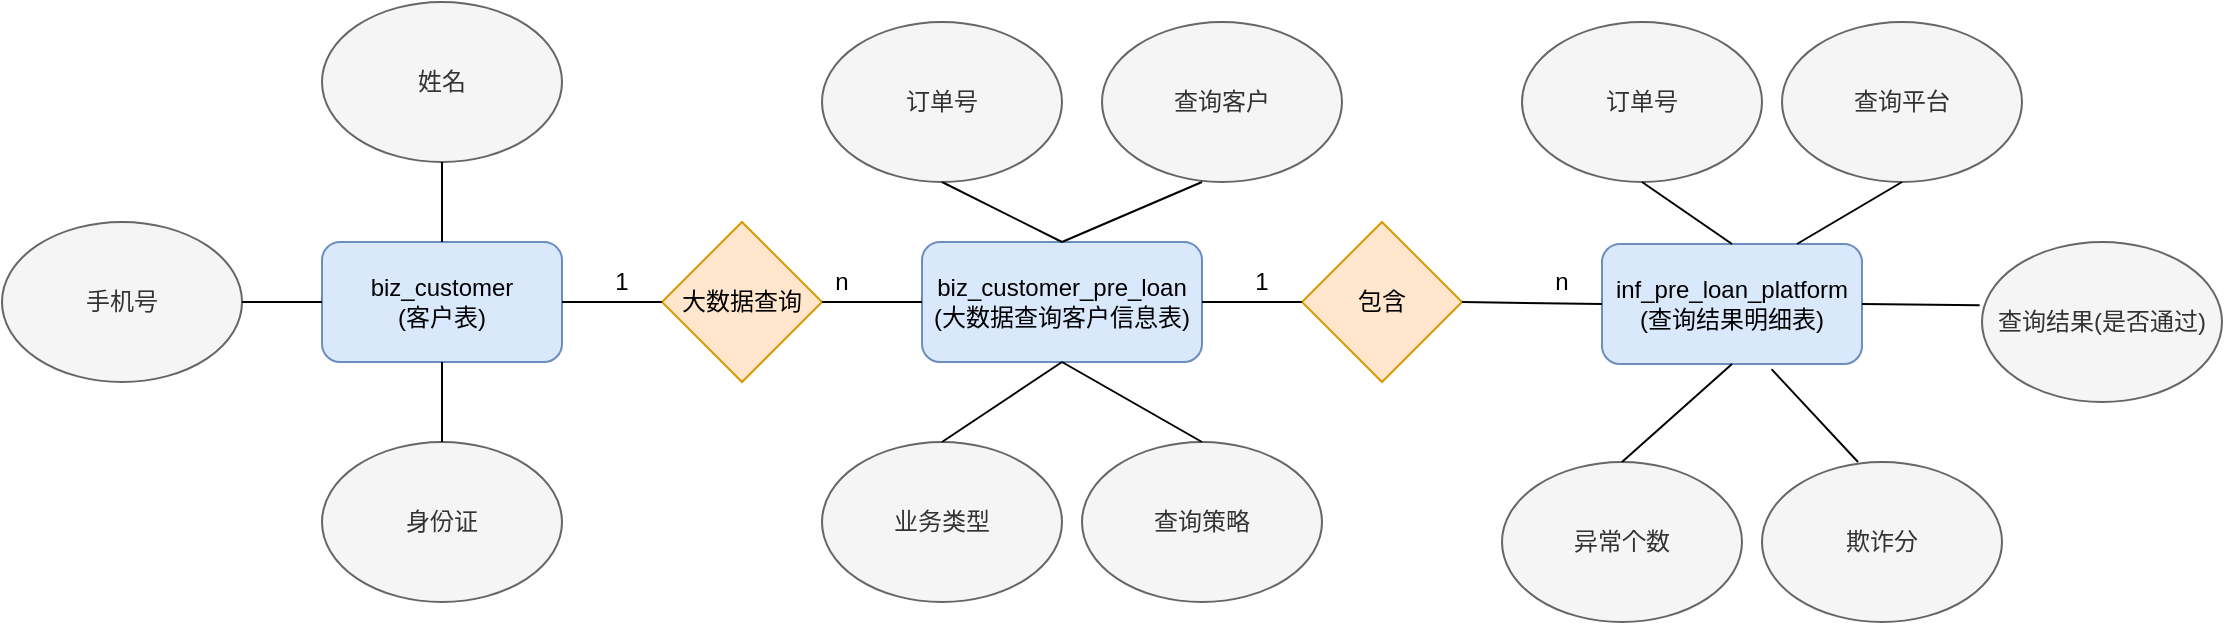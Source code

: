 <mxfile version="12.6.6" type="github"><diagram id="8V74wypXKoyKjCxsadvE" name="Page-1"><mxGraphModel dx="1221" dy="587" grid="1" gridSize="10" guides="1" tooltips="1" connect="1" arrows="1" fold="1" page="1" pageScale="1" pageWidth="1169" pageHeight="827" math="0" shadow="0"><root><mxCell id="0"/><mxCell id="1" parent="0"/><mxCell id="b-nBw8n8Qqu6ZaVx6pGk-1" value="biz_customer&lt;br&gt;(客户表)" style="rounded=1;whiteSpace=wrap;html=1;fillColor=#dae8fc;strokeColor=#6c8ebf;" vertex="1" parent="1"><mxGeometry x="190" y="210" width="120" height="60" as="geometry"/></mxCell><mxCell id="b-nBw8n8Qqu6ZaVx6pGk-2" value="手机号" style="ellipse;whiteSpace=wrap;html=1;fillColor=#f5f5f5;strokeColor=#666666;fontColor=#333333;" vertex="1" parent="1"><mxGeometry x="30" y="200" width="120" height="80" as="geometry"/></mxCell><mxCell id="b-nBw8n8Qqu6ZaVx6pGk-3" value="姓名" style="ellipse;whiteSpace=wrap;html=1;direction=east;fillColor=#f5f5f5;strokeColor=#666666;fontColor=#333333;" vertex="1" parent="1"><mxGeometry x="190" y="90" width="120" height="80" as="geometry"/></mxCell><mxCell id="b-nBw8n8Qqu6ZaVx6pGk-4" value="身份证" style="ellipse;whiteSpace=wrap;html=1;fillColor=#f5f5f5;strokeColor=#666666;fontColor=#333333;" vertex="1" parent="1"><mxGeometry x="190" y="310" width="120" height="80" as="geometry"/></mxCell><mxCell id="b-nBw8n8Qqu6ZaVx6pGk-11" value="biz_customer_pre_loan&lt;br&gt;(大数据查询客户信息表)" style="rounded=1;whiteSpace=wrap;html=1;fillColor=#dae8fc;strokeColor=#6c8ebf;" vertex="1" parent="1"><mxGeometry x="490" y="210" width="140" height="60" as="geometry"/></mxCell><mxCell id="b-nBw8n8Qqu6ZaVx6pGk-13" style="edgeStyle=orthogonalEdgeStyle;rounded=0;orthogonalLoop=1;jettySize=auto;html=1;exitX=0.5;exitY=1;exitDx=0;exitDy=0;fillColor=#f5f5f5;strokeColor=#666666;" edge="1" parent="1" source="b-nBw8n8Qqu6ZaVx6pGk-3" target="b-nBw8n8Qqu6ZaVx6pGk-3"><mxGeometry relative="1" as="geometry"/></mxCell><mxCell id="b-nBw8n8Qqu6ZaVx6pGk-17" value="" style="endArrow=none;html=1;exitX=0.5;exitY=0;exitDx=0;exitDy=0;entryX=0.5;entryY=1;entryDx=0;entryDy=0;" edge="1" parent="1" source="b-nBw8n8Qqu6ZaVx6pGk-1" target="b-nBw8n8Qqu6ZaVx6pGk-3"><mxGeometry width="50" height="50" relative="1" as="geometry"><mxPoint x="200" y="250" as="sourcePoint"/><mxPoint x="90" y="170" as="targetPoint"/></mxGeometry></mxCell><mxCell id="b-nBw8n8Qqu6ZaVx6pGk-21" value="" style="endArrow=none;html=1;entryX=0.5;entryY=1;entryDx=0;entryDy=0;exitX=0.5;exitY=0;exitDx=0;exitDy=0;" edge="1" parent="1" source="b-nBw8n8Qqu6ZaVx6pGk-4" target="b-nBw8n8Qqu6ZaVx6pGk-1"><mxGeometry width="50" height="50" relative="1" as="geometry"><mxPoint x="230" y="320" as="sourcePoint"/><mxPoint x="280" y="270" as="targetPoint"/></mxGeometry></mxCell><mxCell id="b-nBw8n8Qqu6ZaVx6pGk-22" value="" style="endArrow=none;html=1;entryX=1;entryY=0.5;entryDx=0;entryDy=0;exitX=0;exitY=0.5;exitDx=0;exitDy=0;" edge="1" parent="1" source="b-nBw8n8Qqu6ZaVx6pGk-1" target="b-nBw8n8Qqu6ZaVx6pGk-2"><mxGeometry width="50" height="50" relative="1" as="geometry"><mxPoint x="260" y="320" as="sourcePoint"/><mxPoint x="260" y="280" as="targetPoint"/></mxGeometry></mxCell><mxCell id="b-nBw8n8Qqu6ZaVx6pGk-23" value="大数据查询" style="rhombus;whiteSpace=wrap;html=1;fillColor=#ffe6cc;strokeColor=#d79b00;" vertex="1" parent="1"><mxGeometry x="360" y="200" width="80" height="80" as="geometry"/></mxCell><mxCell id="b-nBw8n8Qqu6ZaVx6pGk-24" value="" style="endArrow=none;html=1;exitX=1;exitY=0.5;exitDx=0;exitDy=0;entryX=0;entryY=0.5;entryDx=0;entryDy=0;" edge="1" parent="1" source="b-nBw8n8Qqu6ZaVx6pGk-1" target="b-nBw8n8Qqu6ZaVx6pGk-23"><mxGeometry width="50" height="50" relative="1" as="geometry"><mxPoint x="310" y="270" as="sourcePoint"/><mxPoint x="360" y="220" as="targetPoint"/></mxGeometry></mxCell><mxCell id="b-nBw8n8Qqu6ZaVx6pGk-25" value="" style="endArrow=none;html=1;exitX=0.25;exitY=1;exitDx=0;exitDy=0;entryX=0;entryY=0.5;entryDx=0;entryDy=0;" edge="1" parent="1" source="b-nBw8n8Qqu6ZaVx6pGk-39" target="b-nBw8n8Qqu6ZaVx6pGk-11"><mxGeometry width="50" height="50" relative="1" as="geometry"><mxPoint x="420" y="240" as="sourcePoint"/><mxPoint x="350" y="250" as="targetPoint"/></mxGeometry></mxCell><mxCell id="b-nBw8n8Qqu6ZaVx6pGk-30" value="订单号" style="ellipse;whiteSpace=wrap;html=1;fillColor=#f5f5f5;strokeColor=#666666;fontColor=#333333;" vertex="1" parent="1"><mxGeometry x="440" y="100" width="120" height="80" as="geometry"/></mxCell><mxCell id="b-nBw8n8Qqu6ZaVx6pGk-31" value="业务类型" style="ellipse;whiteSpace=wrap;html=1;fillColor=#f5f5f5;strokeColor=#666666;fontColor=#333333;" vertex="1" parent="1"><mxGeometry x="440" y="310" width="120" height="80" as="geometry"/></mxCell><mxCell id="b-nBw8n8Qqu6ZaVx6pGk-33" value="" style="endArrow=none;html=1;entryX=0.5;entryY=1;entryDx=0;entryDy=0;exitX=0.5;exitY=0;exitDx=0;exitDy=0;" edge="1" parent="1" source="b-nBw8n8Qqu6ZaVx6pGk-11" target="b-nBw8n8Qqu6ZaVx6pGk-30"><mxGeometry width="50" height="50" relative="1" as="geometry"><mxPoint x="390" y="210" as="sourcePoint"/><mxPoint x="390" y="180" as="targetPoint"/></mxGeometry></mxCell><mxCell id="b-nBw8n8Qqu6ZaVx6pGk-35" value="" style="endArrow=none;html=1;entryX=0.5;entryY=1;entryDx=0;entryDy=0;exitX=0.5;exitY=0;exitDx=0;exitDy=0;" edge="1" parent="1" source="b-nBw8n8Qqu6ZaVx6pGk-31" target="b-nBw8n8Qqu6ZaVx6pGk-11"><mxGeometry width="50" height="50" relative="1" as="geometry"><mxPoint x="420" y="340" as="sourcePoint"/><mxPoint x="470" y="290" as="targetPoint"/></mxGeometry></mxCell><mxCell id="b-nBw8n8Qqu6ZaVx6pGk-37" value="查询策略" style="ellipse;whiteSpace=wrap;html=1;fillColor=#f5f5f5;strokeColor=#666666;fontColor=#333333;" vertex="1" parent="1"><mxGeometry x="570" y="310" width="120" height="80" as="geometry"/></mxCell><mxCell id="b-nBw8n8Qqu6ZaVx6pGk-38" value="" style="endArrow=none;html=1;entryX=0.5;entryY=1;entryDx=0;entryDy=0;exitX=0.5;exitY=0;exitDx=0;exitDy=0;" edge="1" parent="1" source="b-nBw8n8Qqu6ZaVx6pGk-37" target="b-nBw8n8Qqu6ZaVx6pGk-11"><mxGeometry width="50" height="50" relative="1" as="geometry"><mxPoint x="510" y="320" as="sourcePoint"/><mxPoint x="570" y="280" as="targetPoint"/></mxGeometry></mxCell><mxCell id="b-nBw8n8Qqu6ZaVx6pGk-39" value="n" style="text;html=1;strokeColor=none;fillColor=none;align=center;verticalAlign=middle;whiteSpace=wrap;rounded=0;" vertex="1" parent="1"><mxGeometry x="430" y="220" width="40" height="20" as="geometry"/></mxCell><mxCell id="b-nBw8n8Qqu6ZaVx6pGk-42" value="1" style="text;html=1;strokeColor=none;fillColor=none;align=center;verticalAlign=middle;whiteSpace=wrap;rounded=0;" vertex="1" parent="1"><mxGeometry x="320" y="220" width="40" height="20" as="geometry"/></mxCell><mxCell id="b-nBw8n8Qqu6ZaVx6pGk-43" value="inf_pre_loan_platform&lt;br&gt;(查询结果明细表)" style="rounded=1;whiteSpace=wrap;html=1;fillColor=#dae8fc;strokeColor=#6c8ebf;" vertex="1" parent="1"><mxGeometry x="830" y="211" width="130" height="60" as="geometry"/></mxCell><mxCell id="b-nBw8n8Qqu6ZaVx6pGk-44" value="包含" style="rhombus;whiteSpace=wrap;html=1;fillColor=#ffe6cc;strokeColor=#d79b00;" vertex="1" parent="1"><mxGeometry x="680" y="200" width="80" height="80" as="geometry"/></mxCell><mxCell id="b-nBw8n8Qqu6ZaVx6pGk-45" value="" style="endArrow=none;html=1;exitX=1;exitY=0.5;exitDx=0;exitDy=0;entryX=0;entryY=0.5;entryDx=0;entryDy=0;" edge="1" parent="1" source="b-nBw8n8Qqu6ZaVx6pGk-11"><mxGeometry width="50" height="50" relative="1" as="geometry"><mxPoint x="720" y="350" as="sourcePoint"/><mxPoint x="680" y="240" as="targetPoint"/></mxGeometry></mxCell><mxCell id="b-nBw8n8Qqu6ZaVx6pGk-46" value="" style="endArrow=none;html=1;exitX=0;exitY=0.5;exitDx=0;exitDy=0;entryX=1;entryY=0.5;entryDx=0;entryDy=0;" edge="1" parent="1" source="b-nBw8n8Qqu6ZaVx6pGk-43" target="b-nBw8n8Qqu6ZaVx6pGk-44"><mxGeometry width="50" height="50" relative="1" as="geometry"><mxPoint x="660" y="250" as="sourcePoint"/><mxPoint x="710" y="250" as="targetPoint"/></mxGeometry></mxCell><mxCell id="b-nBw8n8Qqu6ZaVx6pGk-47" value="1" style="text;html=1;strokeColor=none;fillColor=none;align=center;verticalAlign=middle;whiteSpace=wrap;rounded=0;" vertex="1" parent="1"><mxGeometry x="640" y="220" width="40" height="20" as="geometry"/></mxCell><mxCell id="b-nBw8n8Qqu6ZaVx6pGk-49" value="n" style="text;html=1;strokeColor=none;fillColor=none;align=center;verticalAlign=middle;whiteSpace=wrap;rounded=0;" vertex="1" parent="1"><mxGeometry x="790" y="220" width="40" height="20" as="geometry"/></mxCell><mxCell id="b-nBw8n8Qqu6ZaVx6pGk-50" value="订单号" style="ellipse;whiteSpace=wrap;html=1;fillColor=#f5f5f5;strokeColor=#666666;fontColor=#333333;" vertex="1" parent="1"><mxGeometry x="790" y="100" width="120" height="80" as="geometry"/></mxCell><mxCell id="b-nBw8n8Qqu6ZaVx6pGk-51" value="异常个数" style="ellipse;whiteSpace=wrap;html=1;fillColor=#f5f5f5;strokeColor=#666666;fontColor=#333333;" vertex="1" parent="1"><mxGeometry x="780" y="320" width="120" height="80" as="geometry"/></mxCell><mxCell id="b-nBw8n8Qqu6ZaVx6pGk-52" value="查询平台" style="ellipse;whiteSpace=wrap;html=1;fillColor=#f5f5f5;strokeColor=#666666;fontColor=#333333;" vertex="1" parent="1"><mxGeometry x="920" y="100" width="120" height="80" as="geometry"/></mxCell><mxCell id="b-nBw8n8Qqu6ZaVx6pGk-53" value="欺诈分" style="ellipse;whiteSpace=wrap;html=1;fillColor=#f5f5f5;strokeColor=#666666;fontColor=#333333;" vertex="1" parent="1"><mxGeometry x="910" y="320" width="120" height="80" as="geometry"/></mxCell><mxCell id="b-nBw8n8Qqu6ZaVx6pGk-54" value="查询结果(是否通过)" style="ellipse;whiteSpace=wrap;html=1;fillColor=#f5f5f5;strokeColor=#666666;fontColor=#333333;" vertex="1" parent="1"><mxGeometry x="1020" y="210" width="120" height="80" as="geometry"/></mxCell><mxCell id="b-nBw8n8Qqu6ZaVx6pGk-55" value="查询客户" style="ellipse;whiteSpace=wrap;html=1;fillColor=#f5f5f5;strokeColor=#666666;fontColor=#333333;" vertex="1" parent="1"><mxGeometry x="580" y="100" width="120" height="80" as="geometry"/></mxCell><mxCell id="b-nBw8n8Qqu6ZaVx6pGk-56" value="" style="endArrow=none;html=1;exitX=0.5;exitY=0;exitDx=0;exitDy=0;" edge="1" parent="1" source="b-nBw8n8Qqu6ZaVx6pGk-11"><mxGeometry width="50" height="50" relative="1" as="geometry"><mxPoint x="580" y="230" as="sourcePoint"/><mxPoint x="630" y="180" as="targetPoint"/></mxGeometry></mxCell><mxCell id="b-nBw8n8Qqu6ZaVx6pGk-57" value="" style="endArrow=none;html=1;exitX=0.5;exitY=0;exitDx=0;exitDy=0;entryX=0.5;entryY=1;entryDx=0;entryDy=0;" edge="1" parent="1" source="b-nBw8n8Qqu6ZaVx6pGk-51" target="b-nBw8n8Qqu6ZaVx6pGk-43"><mxGeometry width="50" height="50" relative="1" as="geometry"><mxPoint x="860" y="320" as="sourcePoint"/><mxPoint x="910" y="270" as="targetPoint"/></mxGeometry></mxCell><mxCell id="b-nBw8n8Qqu6ZaVx6pGk-58" value="" style="endArrow=none;html=1;exitX=0.4;exitY=0;exitDx=0;exitDy=0;exitPerimeter=0;entryX=0.652;entryY=1.043;entryDx=0;entryDy=0;entryPerimeter=0;" edge="1" parent="1" source="b-nBw8n8Qqu6ZaVx6pGk-53" target="b-nBw8n8Qqu6ZaVx6pGk-43"><mxGeometry width="50" height="50" relative="1" as="geometry"><mxPoint x="890" y="320" as="sourcePoint"/><mxPoint x="940" y="270" as="targetPoint"/></mxGeometry></mxCell><mxCell id="b-nBw8n8Qqu6ZaVx6pGk-61" value="" style="endArrow=none;html=1;exitX=-0.01;exitY=0.395;exitDx=0;exitDy=0;exitPerimeter=0;entryX=1;entryY=0.5;entryDx=0;entryDy=0;" edge="1" parent="1" source="b-nBw8n8Qqu6ZaVx6pGk-54" target="b-nBw8n8Qqu6ZaVx6pGk-43"><mxGeometry width="50" height="50" relative="1" as="geometry"><mxPoint x="900" y="200" as="sourcePoint"/><mxPoint x="950" y="150" as="targetPoint"/></mxGeometry></mxCell><mxCell id="b-nBw8n8Qqu6ZaVx6pGk-64" value="" style="endArrow=none;html=1;exitX=0.5;exitY=1;exitDx=0;exitDy=0;entryX=0.75;entryY=0;entryDx=0;entryDy=0;" edge="1" parent="1" source="b-nBw8n8Qqu6ZaVx6pGk-52" target="b-nBw8n8Qqu6ZaVx6pGk-43"><mxGeometry width="50" height="50" relative="1" as="geometry"><mxPoint x="850" y="330" as="sourcePoint"/><mxPoint x="905" y="281" as="targetPoint"/></mxGeometry></mxCell><mxCell id="b-nBw8n8Qqu6ZaVx6pGk-65" value="" style="endArrow=none;html=1;exitX=0.5;exitY=0;exitDx=0;exitDy=0;entryX=0.5;entryY=1;entryDx=0;entryDy=0;" edge="1" parent="1" source="b-nBw8n8Qqu6ZaVx6pGk-43" target="b-nBw8n8Qqu6ZaVx6pGk-50"><mxGeometry width="50" height="50" relative="1" as="geometry"><mxPoint x="860" y="340" as="sourcePoint"/><mxPoint x="915" y="291" as="targetPoint"/></mxGeometry></mxCell></root></mxGraphModel></diagram></mxfile>